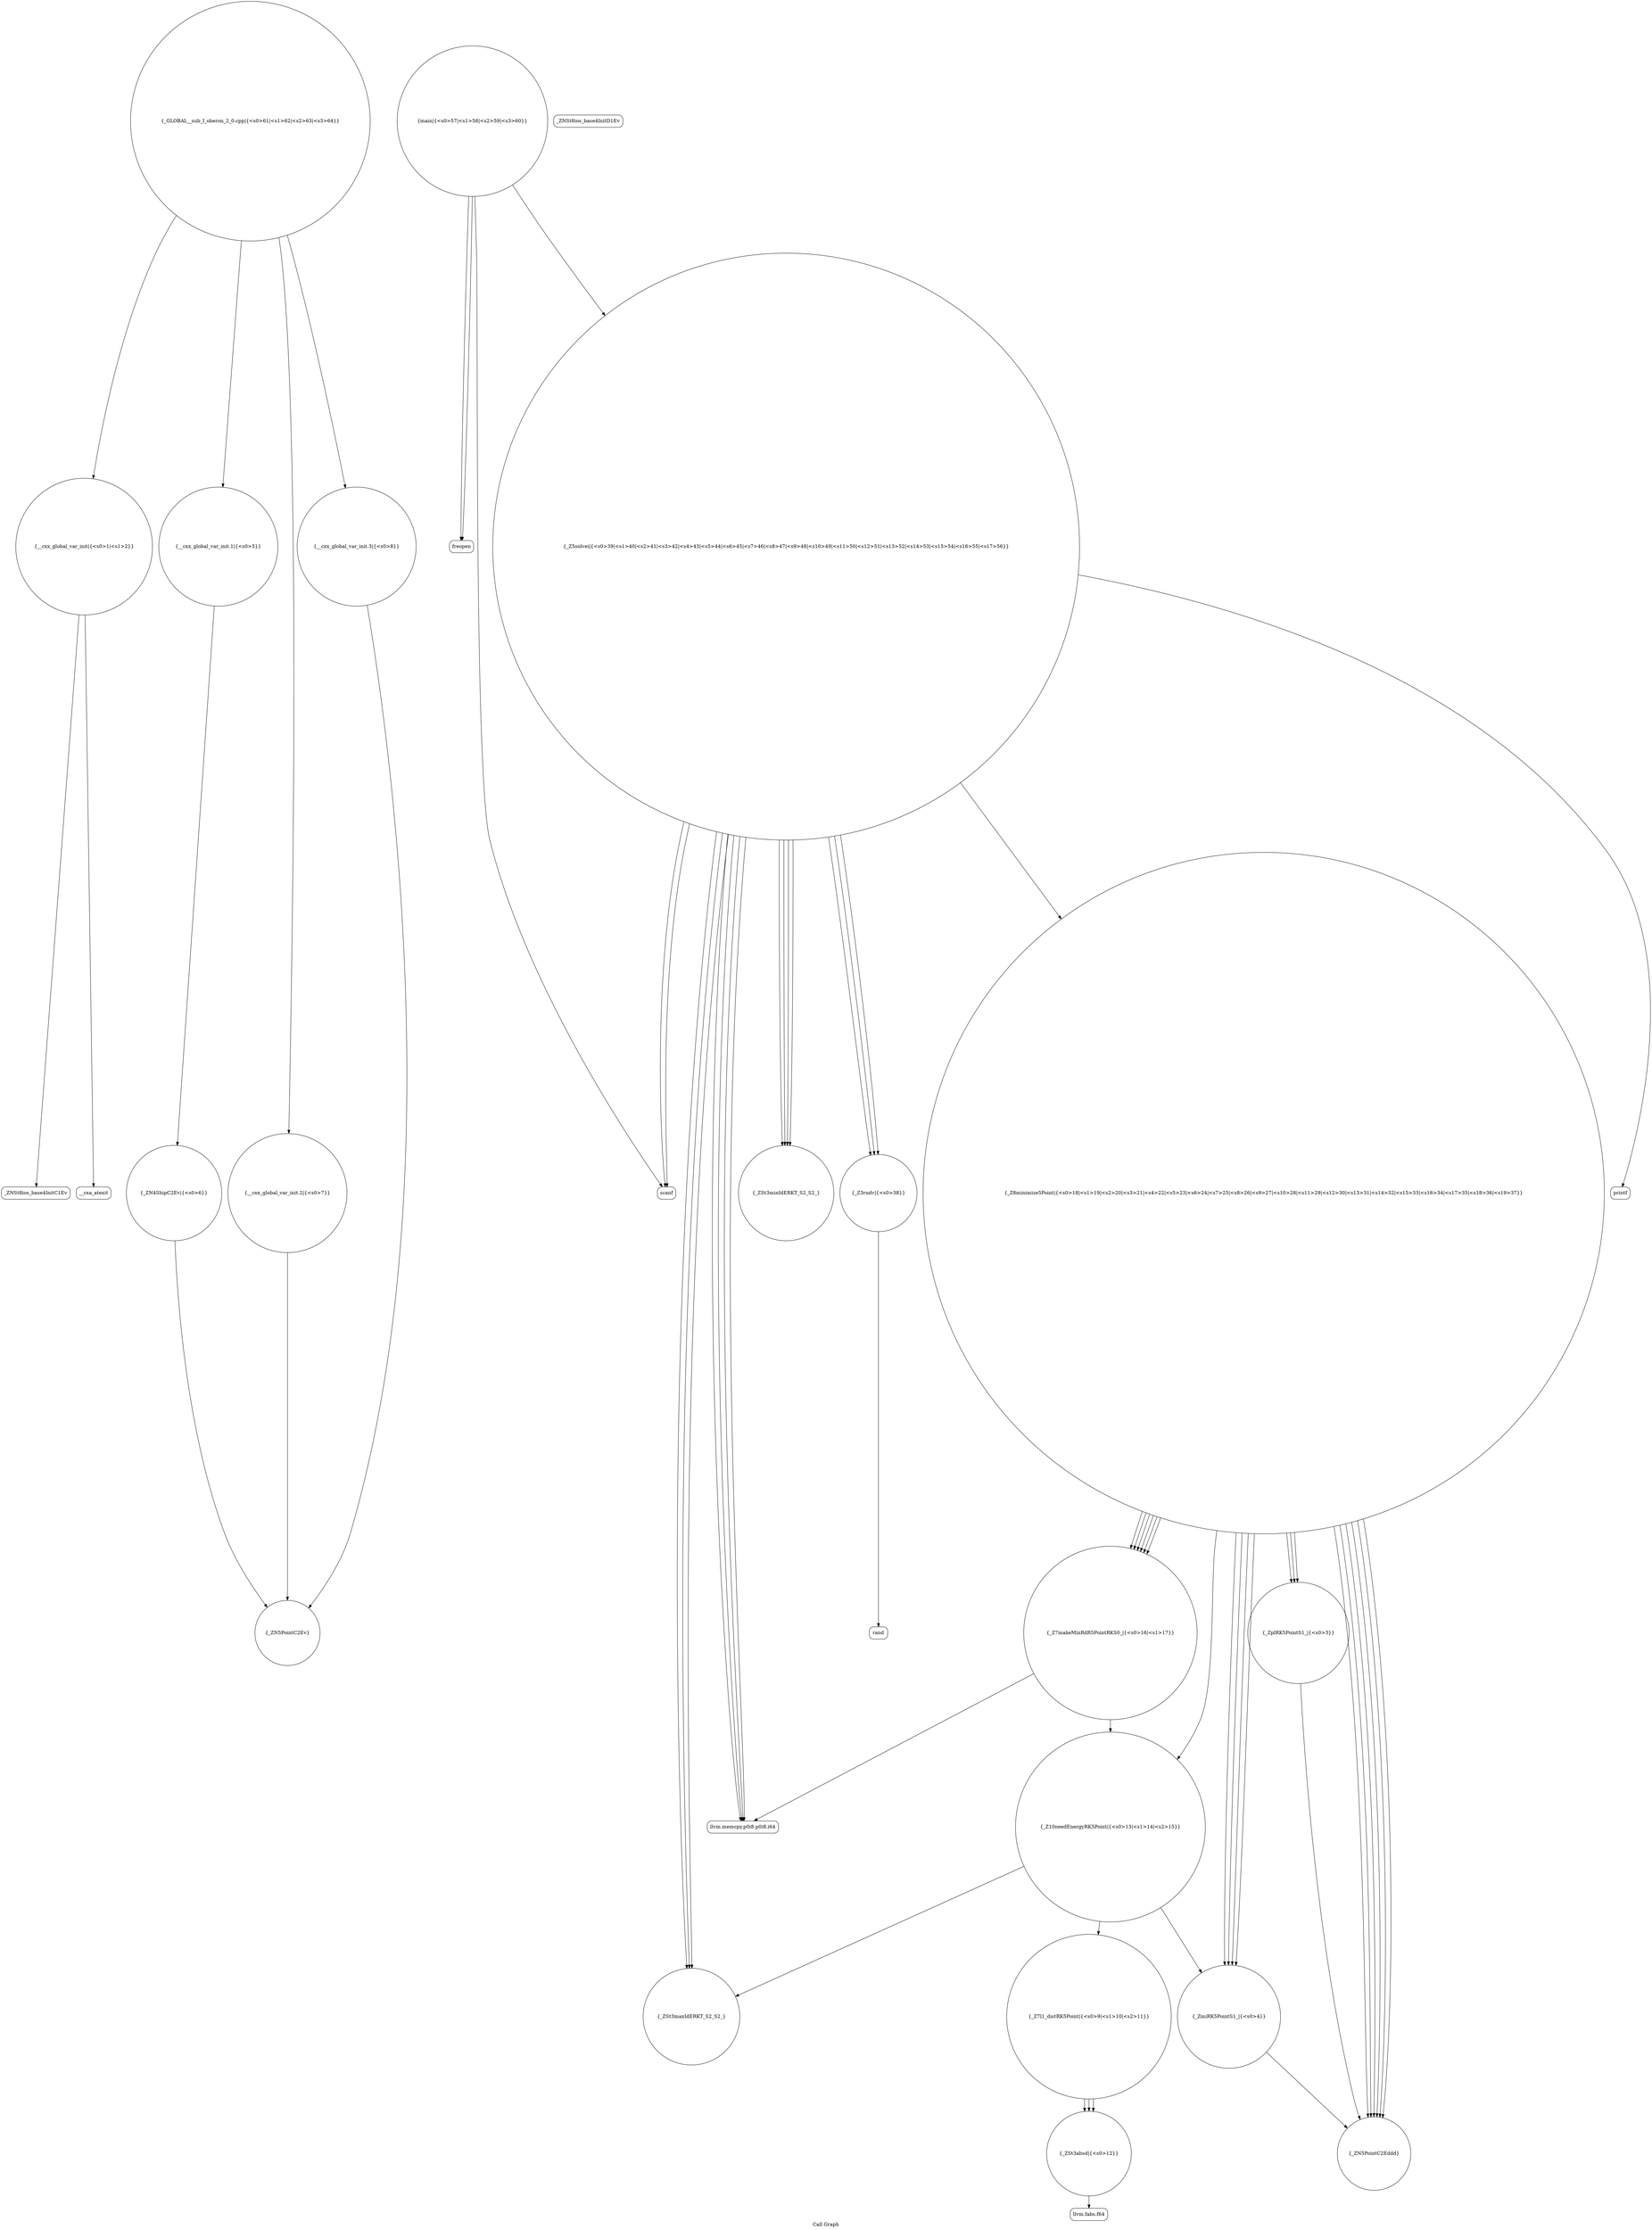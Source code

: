 digraph "Call Graph" {
	label="Call Graph";

	Node0x55a03c097770 [shape=record,shape=circle,label="{__cxx_global_var_init|{<s0>1|<s1>2}}"];
	Node0x55a03c097770:s0 -> Node0x55a03c097c00[color=black];
	Node0x55a03c097770:s1 -> Node0x55a03c097d00[color=black];
	Node0x55a03c098880 [shape=record,shape=Mrecord,label="{freopen}"];
	Node0x55a03c097f00 [shape=record,shape=circle,label="{__cxx_global_var_init.1|{<s0>5}}"];
	Node0x55a03c097f00:s0 -> Node0x55a03c097f80[color=black];
	Node0x55a03c098280 [shape=record,shape=circle,label="{_Z10needEnergyRK5Point|{<s0>13|<s1>14|<s2>15}}"];
	Node0x55a03c098280:s0 -> Node0x55a03c097e80[color=black];
	Node0x55a03c098280:s1 -> Node0x55a03c098180[color=black];
	Node0x55a03c098280:s2 -> Node0x55a03c098300[color=black];
	Node0x55a03c098600 [shape=record,shape=circle,label="{_Z5solvei|{<s0>39|<s1>40|<s2>41|<s3>42|<s4>43|<s5>44|<s6>45|<s7>46|<s8>47|<s9>48|<s10>49|<s11>50|<s12>51|<s13>52|<s14>53|<s15>54|<s16>55|<s17>56}}"];
	Node0x55a03c098600:s0 -> Node0x55a03c098680[color=black];
	Node0x55a03c098600:s1 -> Node0x55a03c098680[color=black];
	Node0x55a03c098600:s2 -> Node0x55a03c098400[color=black];
	Node0x55a03c098600:s3 -> Node0x55a03c098400[color=black];
	Node0x55a03c098600:s4 -> Node0x55a03c098700[color=black];
	Node0x55a03c098600:s5 -> Node0x55a03c098700[color=black];
	Node0x55a03c098600:s6 -> Node0x55a03c098700[color=black];
	Node0x55a03c098600:s7 -> Node0x55a03c098300[color=black];
	Node0x55a03c098600:s8 -> Node0x55a03c098300[color=black];
	Node0x55a03c098600:s9 -> Node0x55a03c098300[color=black];
	Node0x55a03c098600:s10 -> Node0x55a03c098400[color=black];
	Node0x55a03c098600:s11 -> Node0x55a03c098500[color=black];
	Node0x55a03c098600:s12 -> Node0x55a03c098500[color=black];
	Node0x55a03c098600:s13 -> Node0x55a03c098500[color=black];
	Node0x55a03c098600:s14 -> Node0x55a03c098400[color=black];
	Node0x55a03c098600:s15 -> Node0x55a03c098480[color=black];
	Node0x55a03c098600:s16 -> Node0x55a03c098700[color=black];
	Node0x55a03c098600:s17 -> Node0x55a03c098780[color=black];
	Node0x55a03c097c80 [shape=record,shape=Mrecord,label="{_ZNSt8ios_base4InitD1Ev}"];
	Node0x55a03c098980 [shape=record,shape=circle,label="{_GLOBAL__sub_I_oberon_2_0.cpp|{<s0>61|<s1>62|<s2>63|<s3>64}}"];
	Node0x55a03c098980:s0 -> Node0x55a03c097770[color=black];
	Node0x55a03c098980:s1 -> Node0x55a03c097f00[color=black];
	Node0x55a03c098980:s2 -> Node0x55a03c098000[color=black];
	Node0x55a03c098980:s3 -> Node0x55a03c098100[color=black];
	Node0x55a03c098000 [shape=record,shape=circle,label="{__cxx_global_var_init.2|{<s0>7}}"];
	Node0x55a03c098000:s0 -> Node0x55a03c098080[color=black];
	Node0x55a03c098380 [shape=record,shape=circle,label="{_Z7makeMinRdR5PointRKS0_|{<s0>16|<s1>17}}"];
	Node0x55a03c098380:s0 -> Node0x55a03c098280[color=black];
	Node0x55a03c098380:s1 -> Node0x55a03c098400[color=black];
	Node0x55a03c098700 [shape=record,shape=circle,label="{_ZSt3minIdERKT_S2_S2_}"];
	Node0x55a03c097d80 [shape=record,shape=circle,label="{_ZplRK5PointS1_|{<s0>3}}"];
	Node0x55a03c097d80:s0 -> Node0x55a03c097e00[color=black];
	Node0x55a03c098100 [shape=record,shape=circle,label="{__cxx_global_var_init.3|{<s0>8}}"];
	Node0x55a03c098100:s0 -> Node0x55a03c098080[color=black];
	Node0x55a03c098480 [shape=record,shape=circle,label="{_Z8minimize5Point|{<s0>18|<s1>19|<s2>20|<s3>21|<s4>22|<s5>23|<s6>24|<s7>25|<s8>26|<s9>27|<s10>28|<s11>29|<s12>30|<s13>31|<s14>32|<s15>33|<s16>34|<s17>35|<s18>36|<s19>37}}"];
	Node0x55a03c098480:s0 -> Node0x55a03c098280[color=black];
	Node0x55a03c098480:s1 -> Node0x55a03c097e80[color=black];
	Node0x55a03c098480:s2 -> Node0x55a03c097e00[color=black];
	Node0x55a03c098480:s3 -> Node0x55a03c097d80[color=black];
	Node0x55a03c098480:s4 -> Node0x55a03c098380[color=black];
	Node0x55a03c098480:s5 -> Node0x55a03c097e00[color=black];
	Node0x55a03c098480:s6 -> Node0x55a03c097e80[color=black];
	Node0x55a03c098480:s7 -> Node0x55a03c098380[color=black];
	Node0x55a03c098480:s8 -> Node0x55a03c097e00[color=black];
	Node0x55a03c098480:s9 -> Node0x55a03c097d80[color=black];
	Node0x55a03c098480:s10 -> Node0x55a03c098380[color=black];
	Node0x55a03c098480:s11 -> Node0x55a03c097e00[color=black];
	Node0x55a03c098480:s12 -> Node0x55a03c097e80[color=black];
	Node0x55a03c098480:s13 -> Node0x55a03c098380[color=black];
	Node0x55a03c098480:s14 -> Node0x55a03c097e00[color=black];
	Node0x55a03c098480:s15 -> Node0x55a03c097d80[color=black];
	Node0x55a03c098480:s16 -> Node0x55a03c098380[color=black];
	Node0x55a03c098480:s17 -> Node0x55a03c097e00[color=black];
	Node0x55a03c098480:s18 -> Node0x55a03c097e80[color=black];
	Node0x55a03c098480:s19 -> Node0x55a03c098380[color=black];
	Node0x55a03c098800 [shape=record,shape=circle,label="{main|{<s0>57|<s1>58|<s2>59|<s3>60}}"];
	Node0x55a03c098800:s0 -> Node0x55a03c098880[color=black];
	Node0x55a03c098800:s1 -> Node0x55a03c098880[color=black];
	Node0x55a03c098800:s2 -> Node0x55a03c098680[color=black];
	Node0x55a03c098800:s3 -> Node0x55a03c098600[color=black];
	Node0x55a03c097e80 [shape=record,shape=circle,label="{_ZmiRK5PointS1_|{<s0>4}}"];
	Node0x55a03c097e80:s0 -> Node0x55a03c097e00[color=black];
	Node0x55a03c098200 [shape=record,shape=circle,label="{_ZSt3absd|{<s0>12}}"];
	Node0x55a03c098200:s0 -> Node0x55a03c098900[color=black];
	Node0x55a03c098580 [shape=record,shape=Mrecord,label="{rand}"];
	Node0x55a03c097c00 [shape=record,shape=Mrecord,label="{_ZNSt8ios_base4InitC1Ev}"];
	Node0x55a03c098900 [shape=record,shape=Mrecord,label="{llvm.fabs.f64}"];
	Node0x55a03c097f80 [shape=record,shape=circle,label="{_ZN4ShipC2Ev|{<s0>6}}"];
	Node0x55a03c097f80:s0 -> Node0x55a03c098080[color=black];
	Node0x55a03c098300 [shape=record,shape=circle,label="{_ZSt3maxIdERKT_S2_S2_}"];
	Node0x55a03c098680 [shape=record,shape=Mrecord,label="{scanf}"];
	Node0x55a03c097d00 [shape=record,shape=Mrecord,label="{__cxa_atexit}"];
	Node0x55a03c098080 [shape=record,shape=circle,label="{_ZN5PointC2Ev}"];
	Node0x55a03c098400 [shape=record,shape=Mrecord,label="{llvm.memcpy.p0i8.p0i8.i64}"];
	Node0x55a03c098780 [shape=record,shape=Mrecord,label="{printf}"];
	Node0x55a03c097e00 [shape=record,shape=circle,label="{_ZN5PointC2Eddd}"];
	Node0x55a03c098180 [shape=record,shape=circle,label="{_Z7l1_distRK5Point|{<s0>9|<s1>10|<s2>11}}"];
	Node0x55a03c098180:s0 -> Node0x55a03c098200[color=black];
	Node0x55a03c098180:s1 -> Node0x55a03c098200[color=black];
	Node0x55a03c098180:s2 -> Node0x55a03c098200[color=black];
	Node0x55a03c098500 [shape=record,shape=circle,label="{_Z3rndv|{<s0>38}}"];
	Node0x55a03c098500:s0 -> Node0x55a03c098580[color=black];
}
